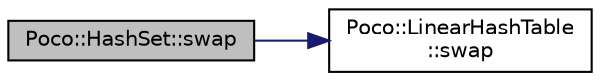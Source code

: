 digraph "Poco::HashSet::swap"
{
 // LATEX_PDF_SIZE
  edge [fontname="Helvetica",fontsize="10",labelfontname="Helvetica",labelfontsize="10"];
  node [fontname="Helvetica",fontsize="10",shape=record];
  rankdir="LR";
  Node1 [label="Poco::HashSet::swap",height=0.2,width=0.4,color="black", fillcolor="grey75", style="filled", fontcolor="black",tooltip="Swaps the HashSet with another one."];
  Node1 -> Node2 [color="midnightblue",fontsize="10",style="solid"];
  Node2 [label="Poco::LinearHashTable\l::swap",height=0.2,width=0.4,color="black", fillcolor="white", style="filled",URL="$classPoco_1_1LinearHashTable.html#a8edf2b3a0b0afa5b2f8a239a0ef0b9f6",tooltip="Swaps the LinearHashTable with another one."];
}
